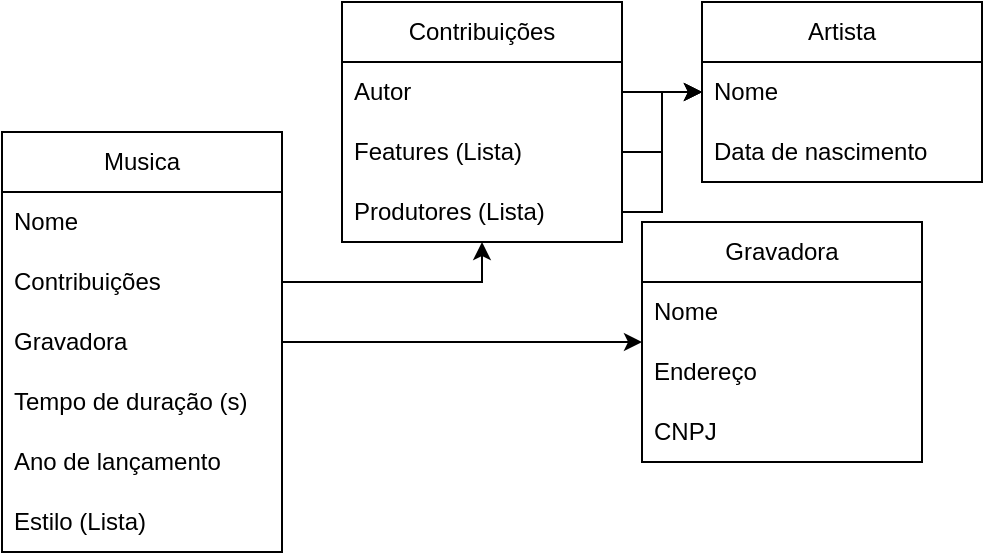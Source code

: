 <mxfile version="21.7.2" type="device">
  <diagram name="Página-1" id="LabKk-eArJLzU7Zm5RFT">
    <mxGraphModel dx="574" dy="316" grid="1" gridSize="10" guides="1" tooltips="1" connect="1" arrows="1" fold="1" page="1" pageScale="1" pageWidth="827" pageHeight="1169" math="0" shadow="0">
      <root>
        <mxCell id="0" />
        <mxCell id="1" parent="0" />
        <mxCell id="jwH1EaPLNne5akH_LLmG-1" value="Musica" style="swimlane;fontStyle=0;childLayout=stackLayout;horizontal=1;startSize=30;horizontalStack=0;resizeParent=1;resizeParentMax=0;resizeLast=0;collapsible=1;marginBottom=0;whiteSpace=wrap;html=1;" parent="1" vertex="1">
          <mxGeometry x="80" y="75" width="140" height="210" as="geometry" />
        </mxCell>
        <mxCell id="jwH1EaPLNne5akH_LLmG-2" value="Nome" style="text;strokeColor=none;fillColor=none;align=left;verticalAlign=middle;spacingLeft=4;spacingRight=4;overflow=hidden;points=[[0,0.5],[1,0.5]];portConstraint=eastwest;rotatable=0;whiteSpace=wrap;html=1;" parent="jwH1EaPLNne5akH_LLmG-1" vertex="1">
          <mxGeometry y="30" width="140" height="30" as="geometry" />
        </mxCell>
        <mxCell id="6BXjyVDPBJOa6GUp1dWP-21" value="Contribuições" style="text;strokeColor=none;fillColor=none;align=left;verticalAlign=middle;spacingLeft=4;spacingRight=4;overflow=hidden;points=[[0,0.5],[1,0.5]];portConstraint=eastwest;rotatable=0;whiteSpace=wrap;html=1;" vertex="1" parent="jwH1EaPLNne5akH_LLmG-1">
          <mxGeometry y="60" width="140" height="30" as="geometry" />
        </mxCell>
        <mxCell id="jwH1EaPLNne5akH_LLmG-13" value="Gravadora" style="text;strokeColor=none;fillColor=none;align=left;verticalAlign=middle;spacingLeft=4;spacingRight=4;overflow=hidden;points=[[0,0.5],[1,0.5]];portConstraint=eastwest;rotatable=0;whiteSpace=wrap;html=1;" parent="jwH1EaPLNne5akH_LLmG-1" vertex="1">
          <mxGeometry y="90" width="140" height="30" as="geometry" />
        </mxCell>
        <mxCell id="srzZHbT3CavrnZJCU-qg-1" value="Tempo de duração (s)" style="text;strokeColor=none;fillColor=none;align=left;verticalAlign=middle;spacingLeft=4;spacingRight=4;overflow=hidden;points=[[0,0.5],[1,0.5]];portConstraint=eastwest;rotatable=0;whiteSpace=wrap;html=1;" parent="jwH1EaPLNne5akH_LLmG-1" vertex="1">
          <mxGeometry y="120" width="140" height="30" as="geometry" />
        </mxCell>
        <mxCell id="jwH1EaPLNne5akH_LLmG-4" value="Ano de lançamento" style="text;strokeColor=none;fillColor=none;align=left;verticalAlign=middle;spacingLeft=4;spacingRight=4;overflow=hidden;points=[[0,0.5],[1,0.5]];portConstraint=eastwest;rotatable=0;whiteSpace=wrap;html=1;" parent="jwH1EaPLNne5akH_LLmG-1" vertex="1">
          <mxGeometry y="150" width="140" height="30" as="geometry" />
        </mxCell>
        <mxCell id="jwH1EaPLNne5akH_LLmG-25" value="Estilo (Lista)" style="text;strokeColor=none;fillColor=none;align=left;verticalAlign=middle;spacingLeft=4;spacingRight=4;overflow=hidden;points=[[0,0.5],[1,0.5]];portConstraint=eastwest;rotatable=0;whiteSpace=wrap;html=1;" parent="jwH1EaPLNne5akH_LLmG-1" vertex="1">
          <mxGeometry y="180" width="140" height="30" as="geometry" />
        </mxCell>
        <mxCell id="jwH1EaPLNne5akH_LLmG-27" value="Artista" style="swimlane;fontStyle=0;childLayout=stackLayout;horizontal=1;startSize=30;horizontalStack=0;resizeParent=1;resizeParentMax=0;resizeLast=0;collapsible=1;marginBottom=0;whiteSpace=wrap;html=1;" parent="1" vertex="1">
          <mxGeometry x="430" y="10" width="140" height="90" as="geometry" />
        </mxCell>
        <mxCell id="jwH1EaPLNne5akH_LLmG-28" value="Nome" style="text;strokeColor=none;fillColor=none;align=left;verticalAlign=middle;spacingLeft=4;spacingRight=4;overflow=hidden;points=[[0,0.5],[1,0.5]];portConstraint=eastwest;rotatable=0;whiteSpace=wrap;html=1;" parent="jwH1EaPLNne5akH_LLmG-27" vertex="1">
          <mxGeometry y="30" width="140" height="30" as="geometry" />
        </mxCell>
        <mxCell id="jwH1EaPLNne5akH_LLmG-29" value="Data de nascimento" style="text;strokeColor=none;fillColor=none;align=left;verticalAlign=middle;spacingLeft=4;spacingRight=4;overflow=hidden;points=[[0,0.5],[1,0.5]];portConstraint=eastwest;rotatable=0;whiteSpace=wrap;html=1;" parent="jwH1EaPLNne5akH_LLmG-27" vertex="1">
          <mxGeometry y="60" width="140" height="30" as="geometry" />
        </mxCell>
        <mxCell id="jwH1EaPLNne5akH_LLmG-30" value="Gravadora" style="swimlane;fontStyle=0;childLayout=stackLayout;horizontal=1;startSize=30;horizontalStack=0;resizeParent=1;resizeParentMax=0;resizeLast=0;collapsible=1;marginBottom=0;whiteSpace=wrap;html=1;" parent="1" vertex="1">
          <mxGeometry x="400" y="120" width="140" height="120" as="geometry" />
        </mxCell>
        <mxCell id="jwH1EaPLNne5akH_LLmG-31" value="Nome" style="text;strokeColor=none;fillColor=none;align=left;verticalAlign=middle;spacingLeft=4;spacingRight=4;overflow=hidden;points=[[0,0.5],[1,0.5]];portConstraint=eastwest;rotatable=0;whiteSpace=wrap;html=1;" parent="jwH1EaPLNne5akH_LLmG-30" vertex="1">
          <mxGeometry y="30" width="140" height="30" as="geometry" />
        </mxCell>
        <mxCell id="jwH1EaPLNne5akH_LLmG-32" value="Endereço" style="text;strokeColor=none;fillColor=none;align=left;verticalAlign=middle;spacingLeft=4;spacingRight=4;overflow=hidden;points=[[0,0.5],[1,0.5]];portConstraint=eastwest;rotatable=0;whiteSpace=wrap;html=1;" parent="jwH1EaPLNne5akH_LLmG-30" vertex="1">
          <mxGeometry y="60" width="140" height="30" as="geometry" />
        </mxCell>
        <mxCell id="jwH1EaPLNne5akH_LLmG-33" value="CNPJ" style="text;strokeColor=none;fillColor=none;align=left;verticalAlign=middle;spacingLeft=4;spacingRight=4;overflow=hidden;points=[[0,0.5],[1,0.5]];portConstraint=eastwest;rotatable=0;whiteSpace=wrap;html=1;" parent="jwH1EaPLNne5akH_LLmG-30" vertex="1">
          <mxGeometry y="90" width="140" height="30" as="geometry" />
        </mxCell>
        <mxCell id="6BXjyVDPBJOa6GUp1dWP-17" value="Contribuições" style="swimlane;fontStyle=0;childLayout=stackLayout;horizontal=1;startSize=30;horizontalStack=0;resizeParent=1;resizeParentMax=0;resizeLast=0;collapsible=1;marginBottom=0;whiteSpace=wrap;html=1;" vertex="1" parent="1">
          <mxGeometry x="250" y="10" width="140" height="120" as="geometry" />
        </mxCell>
        <mxCell id="6BXjyVDPBJOa6GUp1dWP-18" value="Autor" style="text;strokeColor=none;fillColor=none;align=left;verticalAlign=middle;spacingLeft=4;spacingRight=4;overflow=hidden;points=[[0,0.5],[1,0.5]];portConstraint=eastwest;rotatable=0;whiteSpace=wrap;html=1;" vertex="1" parent="6BXjyVDPBJOa6GUp1dWP-17">
          <mxGeometry y="30" width="140" height="30" as="geometry" />
        </mxCell>
        <mxCell id="6BXjyVDPBJOa6GUp1dWP-20" value="Features (Lista)" style="text;strokeColor=none;fillColor=none;align=left;verticalAlign=middle;spacingLeft=4;spacingRight=4;overflow=hidden;points=[[0,0.5],[1,0.5]];portConstraint=eastwest;rotatable=0;whiteSpace=wrap;html=1;" vertex="1" parent="6BXjyVDPBJOa6GUp1dWP-17">
          <mxGeometry y="60" width="140" height="30" as="geometry" />
        </mxCell>
        <mxCell id="6BXjyVDPBJOa6GUp1dWP-19" value="Produtores (Lista)" style="text;strokeColor=none;fillColor=none;align=left;verticalAlign=middle;spacingLeft=4;spacingRight=4;overflow=hidden;points=[[0,0.5],[1,0.5]];portConstraint=eastwest;rotatable=0;whiteSpace=wrap;html=1;" vertex="1" parent="6BXjyVDPBJOa6GUp1dWP-17">
          <mxGeometry y="90" width="140" height="30" as="geometry" />
        </mxCell>
        <mxCell id="6BXjyVDPBJOa6GUp1dWP-25" style="edgeStyle=orthogonalEdgeStyle;rounded=0;orthogonalLoop=1;jettySize=auto;html=1;" edge="1" parent="1" source="jwH1EaPLNne5akH_LLmG-13" target="jwH1EaPLNne5akH_LLmG-30">
          <mxGeometry relative="1" as="geometry" />
        </mxCell>
        <mxCell id="6BXjyVDPBJOa6GUp1dWP-26" style="edgeStyle=orthogonalEdgeStyle;rounded=0;orthogonalLoop=1;jettySize=auto;html=1;" edge="1" parent="1" source="6BXjyVDPBJOa6GUp1dWP-21" target="6BXjyVDPBJOa6GUp1dWP-17">
          <mxGeometry relative="1" as="geometry" />
        </mxCell>
        <mxCell id="6BXjyVDPBJOa6GUp1dWP-56" style="edgeStyle=orthogonalEdgeStyle;rounded=0;orthogonalLoop=1;jettySize=auto;html=1;" edge="1" parent="1" source="6BXjyVDPBJOa6GUp1dWP-18" target="jwH1EaPLNne5akH_LLmG-27">
          <mxGeometry relative="1" as="geometry" />
        </mxCell>
        <mxCell id="6BXjyVDPBJOa6GUp1dWP-57" style="edgeStyle=orthogonalEdgeStyle;rounded=0;orthogonalLoop=1;jettySize=auto;html=1;" edge="1" parent="1" source="6BXjyVDPBJOa6GUp1dWP-20" target="jwH1EaPLNne5akH_LLmG-27">
          <mxGeometry relative="1" as="geometry" />
        </mxCell>
        <mxCell id="6BXjyVDPBJOa6GUp1dWP-58" style="edgeStyle=orthogonalEdgeStyle;rounded=0;orthogonalLoop=1;jettySize=auto;html=1;" edge="1" parent="1" source="6BXjyVDPBJOa6GUp1dWP-19" target="jwH1EaPLNne5akH_LLmG-28">
          <mxGeometry relative="1" as="geometry" />
        </mxCell>
      </root>
    </mxGraphModel>
  </diagram>
</mxfile>
